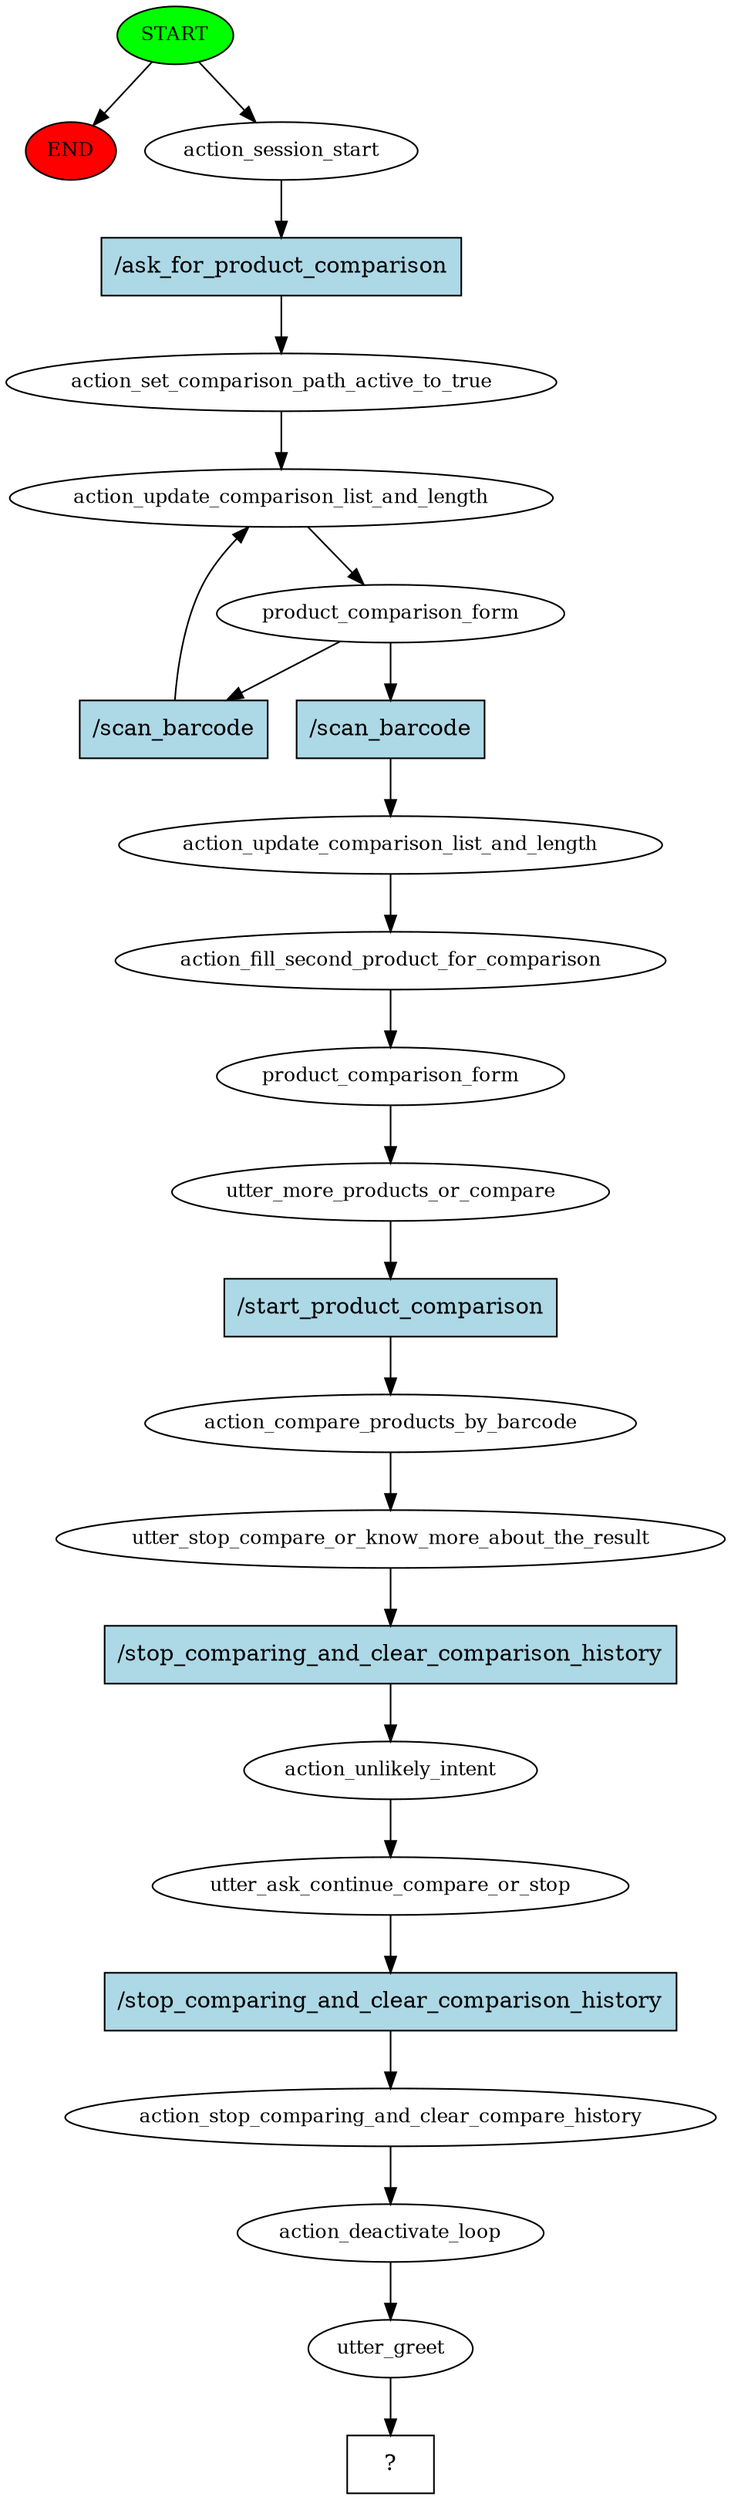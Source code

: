digraph  {
0 [class="start active", fillcolor=green, fontsize=12, label=START, style=filled];
"-1" [class=end, fillcolor=red, fontsize=12, label=END, style=filled];
1 [class=active, fontsize=12, label=action_session_start];
2 [class=active, fontsize=12, label=action_set_comparison_path_active_to_true];
3 [class=active, fontsize=12, label=action_update_comparison_list_and_length];
4 [class=active, fontsize=12, label=product_comparison_form];
7 [class=active, fontsize=12, label=action_update_comparison_list_and_length];
8 [class=active, fontsize=12, label=action_fill_second_product_for_comparison];
9 [class=active, fontsize=12, label=product_comparison_form];
10 [class=active, fontsize=12, label=utter_more_products_or_compare];
11 [class=active, fontsize=12, label=action_compare_products_by_barcode];
12 [class=active, fontsize=12, label=utter_stop_compare_or_know_more_about_the_result];
13 [class=active, fontsize=12, label=action_unlikely_intent];
14 [class=active, fontsize=12, label=utter_ask_continue_compare_or_stop];
15 [class=active, fontsize=12, label=action_stop_comparing_and_clear_compare_history];
16 [class=active, fontsize=12, label=action_deactivate_loop];
17 [class=active, fontsize=12, label=utter_greet];
18 [class="intent dashed active", label="  ?  ", shape=rect];
19 [class="intent active", fillcolor=lightblue, label="/ask_for_product_comparison", shape=rect, style=filled];
20 [class="intent active", fillcolor=lightblue, label="/scan_barcode", shape=rect, style=filled];
21 [class="intent active", fillcolor=lightblue, label="/scan_barcode", shape=rect, style=filled];
22 [class="intent active", fillcolor=lightblue, label="/start_product_comparison", shape=rect, style=filled];
23 [class="intent active", fillcolor=lightblue, label="/stop_comparing_and_clear_comparison_history", shape=rect, style=filled];
24 [class="intent active", fillcolor=lightblue, label="/stop_comparing_and_clear_comparison_history", shape=rect, style=filled];
0 -> "-1"  [class="", key=NONE, label=""];
0 -> 1  [class=active, key=NONE, label=""];
1 -> 19  [class=active, key=0];
2 -> 3  [class=active, key=NONE, label=""];
3 -> 4  [class=active, key=NONE, label=""];
4 -> 20  [class=active, key=0];
4 -> 21  [class=active, key=0];
7 -> 8  [class=active, key=NONE, label=""];
8 -> 9  [class=active, key=NONE, label=""];
9 -> 10  [class=active, key=NONE, label=""];
10 -> 22  [class=active, key=0];
11 -> 12  [class=active, key=NONE, label=""];
12 -> 23  [class=active, key=0];
13 -> 14  [class=active, key=NONE, label=""];
14 -> 24  [class=active, key=0];
15 -> 16  [class=active, key=NONE, label=""];
16 -> 17  [class=active, key=NONE, label=""];
17 -> 18  [class=active, key=NONE, label=""];
19 -> 2  [class=active, key=0];
20 -> 3  [class=active, key=0];
21 -> 7  [class=active, key=0];
22 -> 11  [class=active, key=0];
23 -> 13  [class=active, key=0];
24 -> 15  [class=active, key=0];
}
